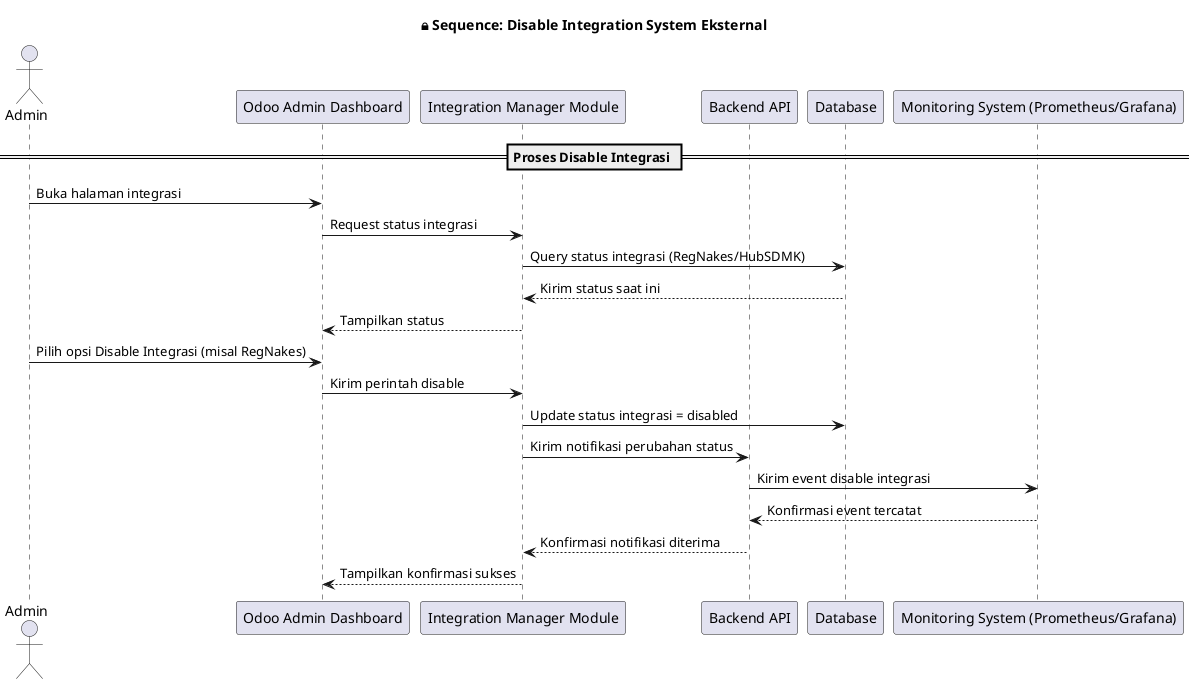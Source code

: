 @startuml disable_integration_sequence

title 🔒 Sequence: Disable Integration System Eksternal

actor Admin
participant "Odoo Admin Dashboard" as OdooDashboard
participant "Integration Manager Module" as IntegrationMgr
participant "Backend API" as BackendAPI
participant "Database" as DB
participant "Monitoring System (Prometheus/Grafana)" as Monitoring

== Proses Disable Integrasi ==
Admin -> OdooDashboard : Buka halaman integrasi
OdooDashboard -> IntegrationMgr : Request status integrasi
IntegrationMgr -> DB : Query status integrasi (RegNakes/HubSDMK)
DB --> IntegrationMgr : Kirim status saat ini
IntegrationMgr --> OdooDashboard : Tampilkan status

Admin -> OdooDashboard : Pilih opsi Disable Integrasi (misal RegNakes)
OdooDashboard -> IntegrationMgr : Kirim perintah disable
IntegrationMgr -> DB : Update status integrasi = disabled
IntegrationMgr -> BackendAPI : Kirim notifikasi perubahan status
BackendAPI -> Monitoring : Kirim event disable integrasi
Monitoring --> BackendAPI : Konfirmasi event tercatat
BackendAPI --> IntegrationMgr : Konfirmasi notifikasi diterima
IntegrationMgr --> OdooDashboard : Tampilkan konfirmasi sukses

@enduml
